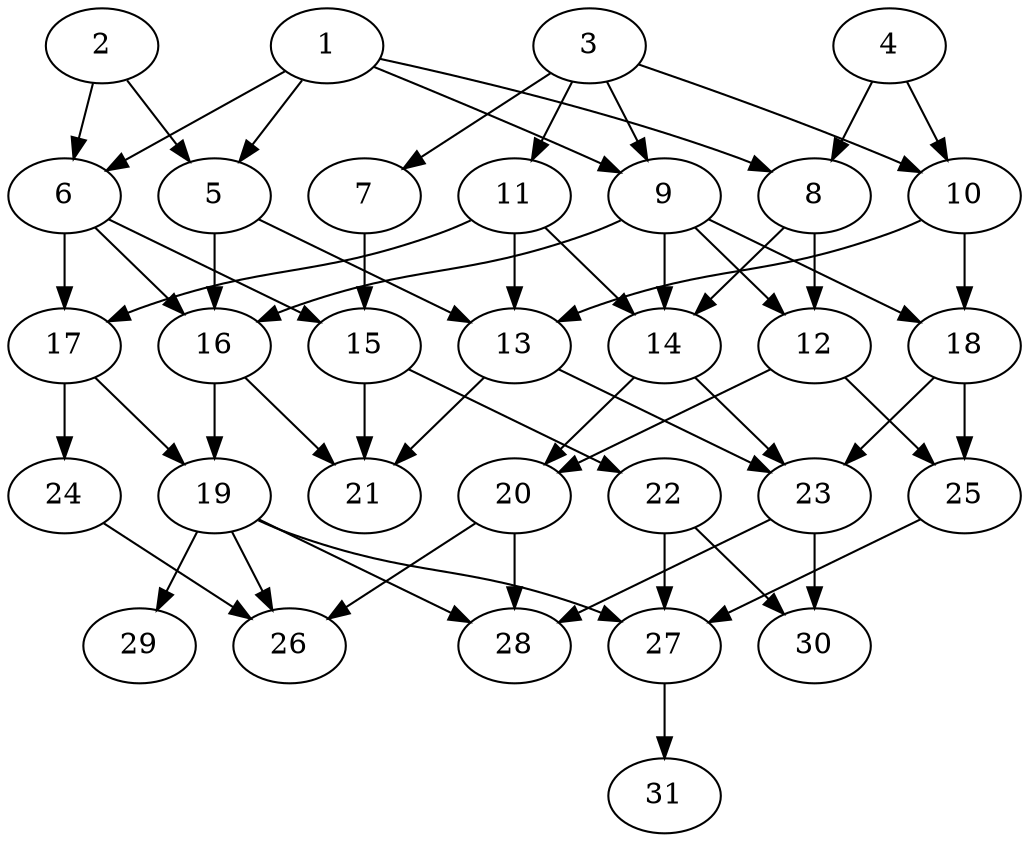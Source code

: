 // DAG (tier=2-normal, mode=compute, n=31, ccr=0.376, fat=0.554, density=0.472, regular=0.501, jump=0.144, mindata=524288, maxdata=8388608)
// DAG automatically generated by daggen at Sun Aug 24 16:33:33 2025
// /home/ermia/Project/Environments/daggen/bin/daggen --dot --ccr 0.376 --fat 0.554 --regular 0.501 --density 0.472 --jump 0.144 --mindata 524288 --maxdata 8388608 -n 31 
digraph G {
  1 [size="7645710664545399", alpha="0.01", expect_size="3822855332272699"]
  1 -> 5 [size ="254032291561472"]
  1 -> 6 [size ="254032291561472"]
  1 -> 8 [size ="254032291561472"]
  1 -> 9 [size ="254032291561472"]
  2 [size="20552811020288000000", alpha="0.18", expect_size="10276405510144000000"]
  2 -> 5 [size ="60025733120000"]
  2 -> 6 [size ="60025733120000"]
  3 [size="112566289552400976", alpha="0.16", expect_size="56283144776200488"]
  3 -> 7 [size ="121322835279872"]
  3 -> 9 [size ="121322835279872"]
  3 -> 10 [size ="121322835279872"]
  3 -> 11 [size ="121322835279872"]
  4 [size="25385799174604360", alpha="0.13", expect_size="12692899587302180"]
  4 -> 8 [size ="417289702735872"]
  4 -> 10 [size ="417289702735872"]
  5 [size="2954116645107536", alpha="0.05", expect_size="1477058322553768"]
  5 -> 13 [size ="108354273804288"]
  5 -> 16 [size ="108354273804288"]
  6 [size="15328024677359760", alpha="0.07", expect_size="7664012338679880"]
  6 -> 15 [size ="344779514707968"]
  6 -> 16 [size ="344779514707968"]
  6 -> 17 [size ="344779514707968"]
  7 [size="193765204849143578624", alpha="0.10", expect_size="96882602424571789312"]
  7 -> 15 [size ="267880138539008"]
  8 [size="348761432909651378176", alpha="0.10", expect_size="174380716454825689088"]
  8 -> 12 [size ="396377465028608"]
  8 -> 14 [size ="396377465028608"]
  9 [size="5002019566075412", alpha="0.02", expect_size="2501009783037706"]
  9 -> 12 [size ="393959306166272"]
  9 -> 14 [size ="393959306166272"]
  9 -> 16 [size ="393959306166272"]
  9 -> 18 [size ="393959306166272"]
  10 [size="226864657041206080", alpha="0.16", expect_size="113432328520603040"]
  10 -> 13 [size ="99036711354368"]
  10 -> 18 [size ="99036711354368"]
  11 [size="64546815159830", alpha="0.18", expect_size="32273407579915"]
  11 -> 13 [size ="4922066075648"]
  11 -> 14 [size ="4922066075648"]
  11 -> 17 [size ="4922066075648"]
  12 [size="507589047967809536", alpha="0.09", expect_size="253794523983904768"]
  12 -> 20 [size ="5090551267328"]
  12 -> 25 [size ="5090551267328"]
  13 [size="14932094326854544", alpha="0.12", expect_size="7466047163427272"]
  13 -> 21 [size ="386293687123968"]
  13 -> 23 [size ="386293687123968"]
  14 [size="42094184631102464", alpha="0.17", expect_size="21047092315551232"]
  14 -> 20 [size ="34739113164800"]
  14 -> 23 [size ="34739113164800"]
  15 [size="267962829150247168", alpha="0.04", expect_size="133981414575123584"]
  15 -> 21 [size ="103113071525888"]
  15 -> 22 [size ="103113071525888"]
  16 [size="213155427503396928", alpha="0.04", expect_size="106577713751698464"]
  16 -> 19 [size ="87463326384128"]
  16 -> 21 [size ="87463326384128"]
  17 [size="504662532816896000000", alpha="0.07", expect_size="252331266408448000000"]
  17 -> 19 [size ="507096596480000"]
  17 -> 24 [size ="507096596480000"]
  18 [size="447570728296906752", alpha="0.01", expect_size="223785364148453376"]
  18 -> 23 [size ="4680918761472"]
  18 -> 25 [size ="4680918761472"]
  19 [size="4890709050780016", alpha="0.08", expect_size="2445354525390008"]
  19 -> 26 [size ="100715515084800"]
  19 -> 27 [size ="100715515084800"]
  19 -> 28 [size ="100715515084800"]
  19 -> 29 [size ="100715515084800"]
  20 [size="1221772119660871", alpha="0.00", expect_size="610886059830435"]
  20 -> 26 [size ="34432517931008"]
  20 -> 28 [size ="34432517931008"]
  21 [size="207512593048720", alpha="0.05", expect_size="103756296524360"]
  22 [size="795797410598495744", alpha="0.06", expect_size="397898705299247872"]
  22 -> 27 [size ="473244335341568"]
  22 -> 30 [size ="473244335341568"]
  23 [size="187439775232760256", alpha="0.16", expect_size="93719887616380128"]
  23 -> 28 [size ="125051672199168"]
  23 -> 30 [size ="125051672199168"]
  24 [size="1562920699959231", alpha="0.06", expect_size="781460349979615"]
  24 -> 26 [size ="77728304857088"]
  25 [size="2946222438503218", alpha="0.10", expect_size="1473111219251609"]
  25 -> 27 [size ="131613241376768"]
  26 [size="9285823325391284", alpha="0.19", expect_size="4642911662695642"]
  27 [size="216541973395899488", alpha="0.13", expect_size="108270986697949744"]
  27 -> 31 [size ="138410723377152"]
  28 [size="10761873018397216", alpha="0.00", expect_size="5380936509198608"]
  29 [size="263278093608152989696", alpha="0.13", expect_size="131639046804076494848"]
  30 [size="462011874405762304", alpha="0.04", expect_size="231005937202881152"]
  31 [size="13892130406547816", alpha="0.03", expect_size="6946065203273908"]
}